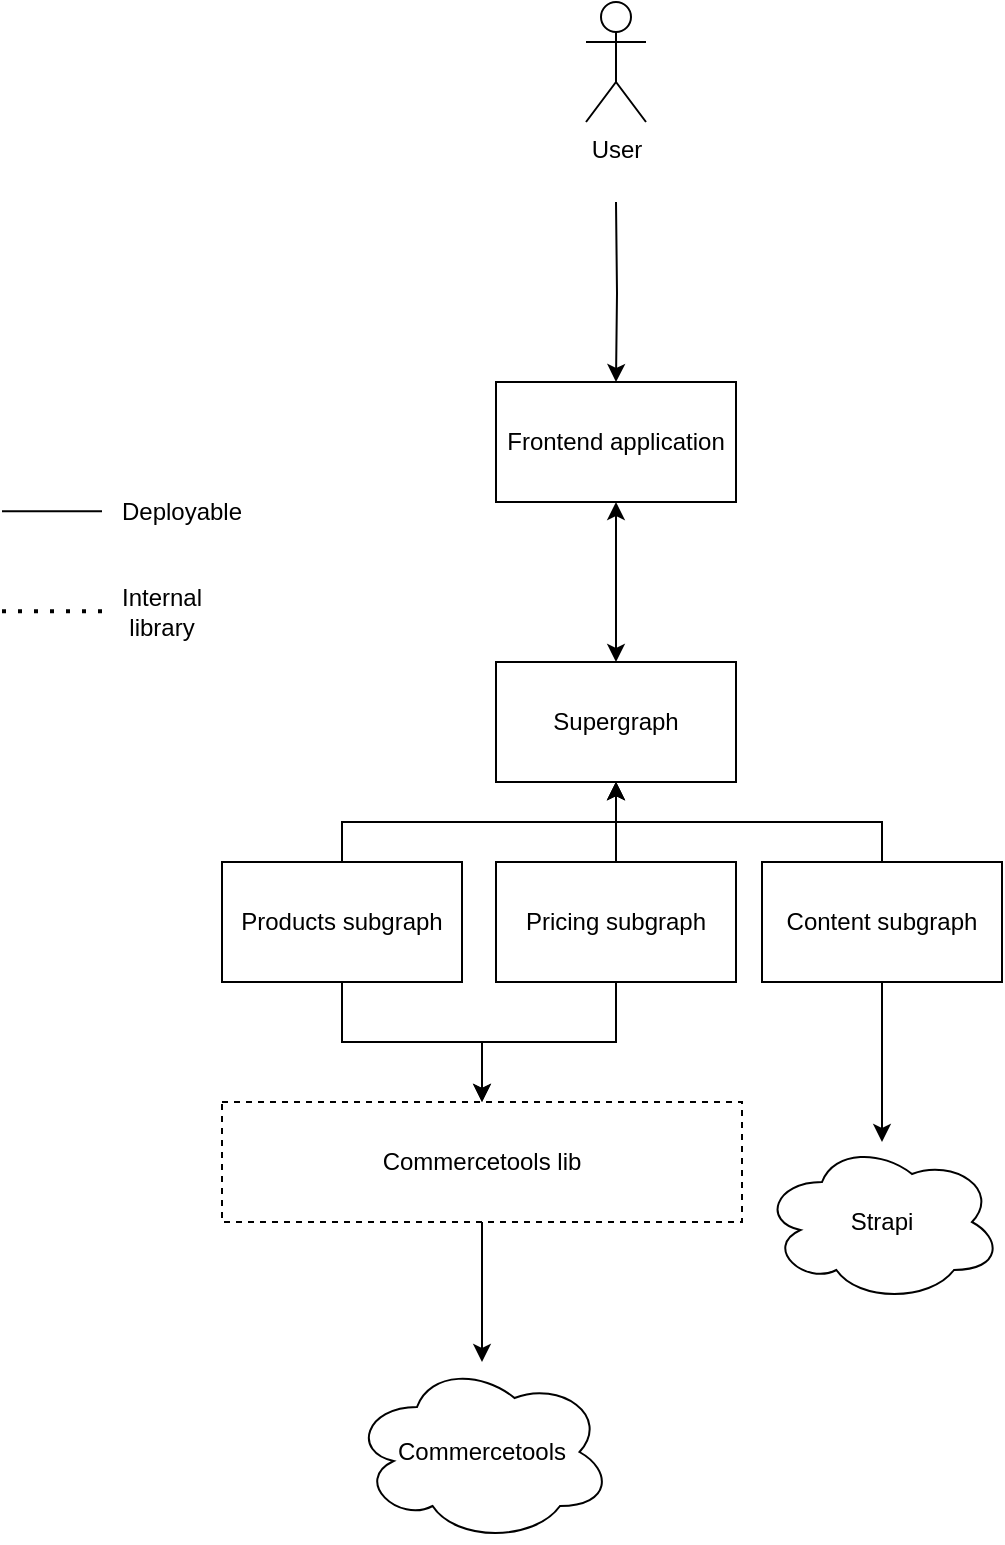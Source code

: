 <mxfile version="20.8.10" type="device"><diagram name="High-level" id="j-nub1IaHAZAbWxj_D0Z"><mxGraphModel dx="1430" dy="830" grid="1" gridSize="10" guides="1" tooltips="1" connect="1" arrows="1" fold="1" page="1" pageScale="1" pageWidth="1654" pageHeight="1169" math="0" shadow="0"><root><mxCell id="0"/><mxCell id="1" parent="0"/><mxCell id="KBj_uUJCSt4fIoucZrSP-3" value="" style="edgeStyle=orthogonalEdgeStyle;rounded=0;orthogonalLoop=1;jettySize=auto;html=1;" parent="1" target="KBj_uUJCSt4fIoucZrSP-2" edge="1"><mxGeometry relative="1" as="geometry"><mxPoint x="827" y="170" as="sourcePoint"/></mxGeometry></mxCell><mxCell id="KBj_uUJCSt4fIoucZrSP-5" value="" style="edgeStyle=orthogonalEdgeStyle;rounded=0;orthogonalLoop=1;jettySize=auto;html=1;startArrow=classic;startFill=1;" parent="1" source="KBj_uUJCSt4fIoucZrSP-2" target="KBj_uUJCSt4fIoucZrSP-4" edge="1"><mxGeometry relative="1" as="geometry"/></mxCell><mxCell id="KBj_uUJCSt4fIoucZrSP-2" value="Frontend application" style="whiteSpace=wrap;html=1;" parent="1" vertex="1"><mxGeometry x="767" y="260" width="120" height="60" as="geometry"/></mxCell><mxCell id="KBj_uUJCSt4fIoucZrSP-10" value="" style="edgeStyle=orthogonalEdgeStyle;rounded=0;orthogonalLoop=1;jettySize=auto;html=1;endArrow=none;endFill=0;startArrow=classic;startFill=1;" parent="1" source="KBj_uUJCSt4fIoucZrSP-4" target="KBj_uUJCSt4fIoucZrSP-7" edge="1"><mxGeometry relative="1" as="geometry"/></mxCell><mxCell id="KBj_uUJCSt4fIoucZrSP-11" style="edgeStyle=orthogonalEdgeStyle;rounded=0;orthogonalLoop=1;jettySize=auto;html=1;entryX=0.5;entryY=0;entryDx=0;entryDy=0;exitX=0.5;exitY=1;exitDx=0;exitDy=0;startArrow=classic;startFill=1;endArrow=none;endFill=0;" parent="1" source="KBj_uUJCSt4fIoucZrSP-4" target="KBj_uUJCSt4fIoucZrSP-6" edge="1"><mxGeometry relative="1" as="geometry"/></mxCell><mxCell id="KBj_uUJCSt4fIoucZrSP-13" style="edgeStyle=orthogonalEdgeStyle;rounded=0;orthogonalLoop=1;jettySize=auto;html=1;entryX=0.5;entryY=0;entryDx=0;entryDy=0;exitX=0.5;exitY=1;exitDx=0;exitDy=0;startArrow=classic;startFill=1;endArrow=none;endFill=0;" parent="1" source="KBj_uUJCSt4fIoucZrSP-4" target="KBj_uUJCSt4fIoucZrSP-12" edge="1"><mxGeometry relative="1" as="geometry"/></mxCell><mxCell id="KBj_uUJCSt4fIoucZrSP-4" value="Supergraph" style="whiteSpace=wrap;html=1;" parent="1" vertex="1"><mxGeometry x="767" y="400" width="120" height="60" as="geometry"/></mxCell><mxCell id="KBj_uUJCSt4fIoucZrSP-21" style="edgeStyle=orthogonalEdgeStyle;rounded=0;orthogonalLoop=1;jettySize=auto;html=1;startArrow=none;startFill=0;endArrow=classic;endFill=1;" parent="1" source="KBj_uUJCSt4fIoucZrSP-6" target="KBj_uUJCSt4fIoucZrSP-20" edge="1"><mxGeometry relative="1" as="geometry"/></mxCell><mxCell id="KBj_uUJCSt4fIoucZrSP-6" value="Products subgraph" style="whiteSpace=wrap;html=1;" parent="1" vertex="1"><mxGeometry x="630" y="500" width="120" height="60" as="geometry"/></mxCell><mxCell id="KBj_uUJCSt4fIoucZrSP-22" style="edgeStyle=orthogonalEdgeStyle;rounded=0;orthogonalLoop=1;jettySize=auto;html=1;startArrow=none;startFill=0;endArrow=classic;endFill=1;" parent="1" source="KBj_uUJCSt4fIoucZrSP-7" target="KBj_uUJCSt4fIoucZrSP-20" edge="1"><mxGeometry relative="1" as="geometry"/></mxCell><mxCell id="KBj_uUJCSt4fIoucZrSP-7" value="Pricing subgraph" style="whiteSpace=wrap;html=1;" parent="1" vertex="1"><mxGeometry x="767" y="500" width="120" height="60" as="geometry"/></mxCell><mxCell id="KBj_uUJCSt4fIoucZrSP-19" style="edgeStyle=orthogonalEdgeStyle;rounded=0;orthogonalLoop=1;jettySize=auto;html=1;" parent="1" source="KBj_uUJCSt4fIoucZrSP-12" target="KBj_uUJCSt4fIoucZrSP-16" edge="1"><mxGeometry relative="1" as="geometry"/></mxCell><mxCell id="KBj_uUJCSt4fIoucZrSP-12" value="Content subgraph" style="whiteSpace=wrap;html=1;" parent="1" vertex="1"><mxGeometry x="900" y="500" width="120" height="60" as="geometry"/></mxCell><mxCell id="KBj_uUJCSt4fIoucZrSP-14" value="Commercetools" style="ellipse;shape=cloud;whiteSpace=wrap;html=1;" parent="1" vertex="1"><mxGeometry x="695" y="750" width="130" height="90" as="geometry"/></mxCell><mxCell id="KBj_uUJCSt4fIoucZrSP-16" value="Strapi" style="ellipse;shape=cloud;whiteSpace=wrap;html=1;" parent="1" vertex="1"><mxGeometry x="900" y="640" width="120" height="80" as="geometry"/></mxCell><mxCell id="KBj_uUJCSt4fIoucZrSP-24" style="edgeStyle=orthogonalEdgeStyle;rounded=0;orthogonalLoop=1;jettySize=auto;html=1;startArrow=none;startFill=0;endArrow=classic;endFill=1;" parent="1" source="KBj_uUJCSt4fIoucZrSP-20" target="KBj_uUJCSt4fIoucZrSP-14" edge="1"><mxGeometry relative="1" as="geometry"/></mxCell><mxCell id="KBj_uUJCSt4fIoucZrSP-20" value="Commercetools lib" style="rounded=0;whiteSpace=wrap;html=1;dashed=1;" parent="1" vertex="1"><mxGeometry x="630" y="620" width="260" height="60" as="geometry"/></mxCell><mxCell id="HP8ONfLixpbMiWq24jou-1" value="" style="endArrow=none;dashed=1;html=1;dashPattern=1 3;strokeWidth=2;rounded=0;" edge="1" parent="1"><mxGeometry width="50" height="50" relative="1" as="geometry"><mxPoint x="520" y="374.66" as="sourcePoint"/><mxPoint x="570" y="374.66" as="targetPoint"/></mxGeometry></mxCell><mxCell id="HP8ONfLixpbMiWq24jou-2" value="" style="endArrow=none;html=1;rounded=0;" edge="1" parent="1"><mxGeometry width="50" height="50" relative="1" as="geometry"><mxPoint x="520" y="324.66" as="sourcePoint"/><mxPoint x="570" y="324.66" as="targetPoint"/></mxGeometry></mxCell><mxCell id="HP8ONfLixpbMiWq24jou-3" value="Deployable" style="text;strokeColor=none;align=center;fillColor=none;html=1;verticalAlign=middle;whiteSpace=wrap;rounded=0;" vertex="1" parent="1"><mxGeometry x="580" y="310" width="60" height="30" as="geometry"/></mxCell><mxCell id="HP8ONfLixpbMiWq24jou-4" value="Internal library" style="text;strokeColor=none;align=center;fillColor=none;html=1;verticalAlign=middle;whiteSpace=wrap;rounded=0;" vertex="1" parent="1"><mxGeometry x="570" y="360" width="60" height="30" as="geometry"/></mxCell><mxCell id="HP8ONfLixpbMiWq24jou-5" value="User" style="shape=umlActor;verticalLabelPosition=bottom;verticalAlign=top;html=1;outlineConnect=0;" vertex="1" parent="1"><mxGeometry x="812" y="70" width="30" height="60" as="geometry"/></mxCell></root></mxGraphModel></diagram></mxfile>